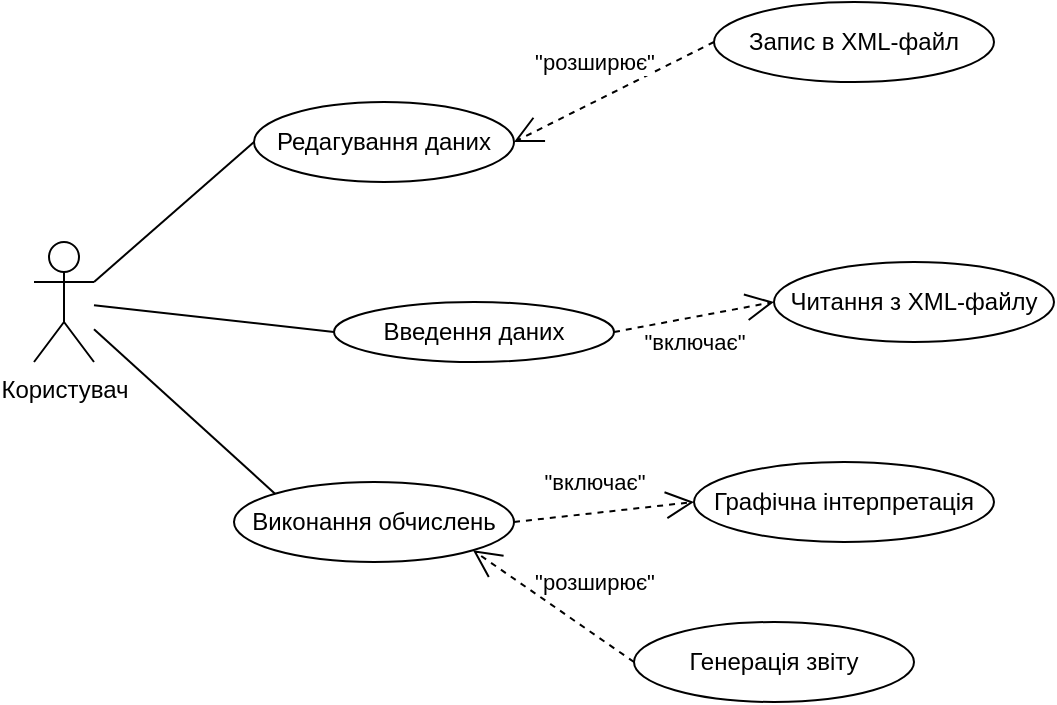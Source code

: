 <mxfile version="28.2.7" pages="2">
  <diagram name="Сторінка-1" id="BBnAmSPmK_hMSSCM9j-e">
    <mxGraphModel dx="630" dy="853" grid="1" gridSize="10" guides="1" tooltips="1" connect="1" arrows="1" fold="1" page="1" pageScale="1" pageWidth="827" pageHeight="1169" background="#ffffff" math="0" shadow="0">
      <root>
        <mxCell id="0" />
        <mxCell id="1" parent="0" />
        <mxCell id="ZFf6XiWt7frZkoEreDVW-1" value="Користувач" style="shape=umlActor;verticalLabelPosition=bottom;verticalAlign=top;html=1;" parent="1" vertex="1">
          <mxGeometry x="100" y="230" width="30" height="60" as="geometry" />
        </mxCell>
        <mxCell id="ZFf6XiWt7frZkoEreDVW-3" value="Редагування даних" style="ellipse;whiteSpace=wrap;html=1;" parent="1" vertex="1">
          <mxGeometry x="210" y="160" width="130" height="40" as="geometry" />
        </mxCell>
        <mxCell id="ZFf6XiWt7frZkoEreDVW-4" value="Введення даних" style="ellipse;whiteSpace=wrap;html=1;" parent="1" vertex="1">
          <mxGeometry x="250" y="260" width="140" height="30" as="geometry" />
        </mxCell>
        <mxCell id="ZFf6XiWt7frZkoEreDVW-5" value="Виконання обчислень" style="ellipse;whiteSpace=wrap;html=1;" parent="1" vertex="1">
          <mxGeometry x="200" y="350" width="140" height="40" as="geometry" />
        </mxCell>
        <mxCell id="ZFf6XiWt7frZkoEreDVW-6" value="Запис в XML-файл" style="ellipse;whiteSpace=wrap;html=1;" parent="1" vertex="1">
          <mxGeometry x="440" y="110" width="140" height="40" as="geometry" />
        </mxCell>
        <mxCell id="ZFf6XiWt7frZkoEreDVW-7" value="Читання з XML-файлу" style="ellipse;whiteSpace=wrap;html=1;" parent="1" vertex="1">
          <mxGeometry x="470" y="240" width="140" height="40" as="geometry" />
        </mxCell>
        <mxCell id="ZFf6XiWt7frZkoEreDVW-8" value="Графічна інтерпретація" style="ellipse;whiteSpace=wrap;html=1;" parent="1" vertex="1">
          <mxGeometry x="430" y="340" width="150" height="40" as="geometry" />
        </mxCell>
        <mxCell id="ZFf6XiWt7frZkoEreDVW-9" value="Генерація звіту" style="ellipse;whiteSpace=wrap;html=1;" parent="1" vertex="1">
          <mxGeometry x="400" y="420" width="140" height="40" as="geometry" />
        </mxCell>
        <mxCell id="ZFf6XiWt7frZkoEreDVW-17" value="" style="endArrow=none;html=1;rounded=0;entryX=0;entryY=0.5;entryDx=0;entryDy=0;exitX=1;exitY=0.333;exitDx=0;exitDy=0;exitPerimeter=0;" parent="1" source="ZFf6XiWt7frZkoEreDVW-1" target="ZFf6XiWt7frZkoEreDVW-3" edge="1">
          <mxGeometry relative="1" as="geometry">
            <mxPoint x="170" y="240" as="sourcePoint" />
            <mxPoint x="330" y="240" as="targetPoint" />
          </mxGeometry>
        </mxCell>
        <mxCell id="ZFf6XiWt7frZkoEreDVW-18" value="" style="endArrow=none;html=1;rounded=0;entryX=0;entryY=0.5;entryDx=0;entryDy=0;" parent="1" source="ZFf6XiWt7frZkoEreDVW-1" target="ZFf6XiWt7frZkoEreDVW-4" edge="1">
          <mxGeometry relative="1" as="geometry">
            <mxPoint x="170" y="240" as="sourcePoint" />
            <mxPoint x="330" y="240" as="targetPoint" />
          </mxGeometry>
        </mxCell>
        <mxCell id="ZFf6XiWt7frZkoEreDVW-19" value="" style="endArrow=none;html=1;rounded=0;entryX=0;entryY=0;entryDx=0;entryDy=0;" parent="1" source="ZFf6XiWt7frZkoEreDVW-1" target="ZFf6XiWt7frZkoEreDVW-5" edge="1">
          <mxGeometry relative="1" as="geometry">
            <mxPoint x="170" y="240" as="sourcePoint" />
            <mxPoint x="330" y="240" as="targetPoint" />
          </mxGeometry>
        </mxCell>
        <mxCell id="ZFf6XiWt7frZkoEreDVW-21" value="&quot;розширює&quot;" style="endArrow=open;endSize=12;dashed=1;html=1;rounded=0;exitX=0;exitY=0.5;exitDx=0;exitDy=0;entryX=1;entryY=0.5;entryDx=0;entryDy=0;" parent="1" source="ZFf6XiWt7frZkoEreDVW-6" target="ZFf6XiWt7frZkoEreDVW-3" edge="1">
          <mxGeometry x="0.04" y="-18" width="160" relative="1" as="geometry">
            <mxPoint x="360" y="210" as="sourcePoint" />
            <mxPoint x="520" y="210" as="targetPoint" />
            <mxPoint as="offset" />
          </mxGeometry>
        </mxCell>
        <mxCell id="ZFf6XiWt7frZkoEreDVW-22" value="&quot;включає&quot;" style="endArrow=open;endSize=12;dashed=1;html=1;rounded=0;exitX=1;exitY=0.5;exitDx=0;exitDy=0;entryX=0;entryY=0.5;entryDx=0;entryDy=0;" parent="1" source="ZFf6XiWt7frZkoEreDVW-4" target="ZFf6XiWt7frZkoEreDVW-7" edge="1">
          <mxGeometry x="-0.057" y="-12" width="160" relative="1" as="geometry">
            <mxPoint x="380" y="290" as="sourcePoint" />
            <mxPoint x="540" y="290" as="targetPoint" />
            <mxPoint as="offset" />
          </mxGeometry>
        </mxCell>
        <mxCell id="ZFf6XiWt7frZkoEreDVW-23" value="&quot;включає&quot;" style="endArrow=open;endSize=12;dashed=1;html=1;rounded=0;exitX=1;exitY=0.5;exitDx=0;exitDy=0;entryX=0;entryY=0.5;entryDx=0;entryDy=0;" parent="1" source="ZFf6XiWt7frZkoEreDVW-5" target="ZFf6XiWt7frZkoEreDVW-8" edge="1">
          <mxGeometry x="-0.073" y="15" width="160" relative="1" as="geometry">
            <mxPoint x="350" y="360" as="sourcePoint" />
            <mxPoint x="510" y="360" as="targetPoint" />
            <mxPoint as="offset" />
          </mxGeometry>
        </mxCell>
        <mxCell id="ZFf6XiWt7frZkoEreDVW-24" value="&quot;розширює&quot;" style="endArrow=open;endSize=12;dashed=1;html=1;rounded=0;exitX=0;exitY=0.5;exitDx=0;exitDy=0;entryX=1;entryY=1;entryDx=0;entryDy=0;" parent="1" source="ZFf6XiWt7frZkoEreDVW-9" target="ZFf6XiWt7frZkoEreDVW-5" edge="1">
          <mxGeometry x="-0.2" y="-22" width="160" relative="1" as="geometry">
            <mxPoint x="350" y="360" as="sourcePoint" />
            <mxPoint x="510" y="360" as="targetPoint" />
            <mxPoint as="offset" />
          </mxGeometry>
        </mxCell>
      </root>
    </mxGraphModel>
  </diagram>
  <diagram id="HHJsGuO7lRBhUeHGmcLI" name="Сторінка-2">
    <mxGraphModel dx="368" dy="498" grid="1" gridSize="10" guides="1" tooltips="1" connect="1" arrows="1" fold="1" page="1" pageScale="1" pageWidth="827" pageHeight="1169" math="0" shadow="0">
      <root>
        <mxCell id="0" />
        <mxCell id="1" parent="0" />
        <mxCell id="FISdJKX87ozsWb9-9Xl6-9" value="" style="shape=umlLifeline;perimeter=lifelinePerimeter;whiteSpace=wrap;html=1;container=1;dropTarget=0;collapsible=0;recursiveResize=0;outlineConnect=0;portConstraint=eastwest;newEdgeStyle={&quot;curved&quot;:0,&quot;rounded&quot;:0};participant=umlActor;size=50;" vertex="1" parent="1">
          <mxGeometry x="200" y="300" width="30" height="380" as="geometry" />
        </mxCell>
        <mxCell id="FISdJKX87ozsWb9-9Xl6-12" value="" style="html=1;points=[[0,0,0,0,5],[0,1,0,0,-5],[1,0,0,0,5],[1,1,0,0,-5]];perimeter=orthogonalPerimeter;outlineConnect=0;targetShapes=umlLifeline;portConstraint=eastwest;newEdgeStyle={&quot;curved&quot;:0,&quot;rounded&quot;:0};fillColor=#6a00ff;fontColor=#ffffff;strokeColor=#3700CC;" vertex="1" parent="FISdJKX87ozsWb9-9Xl6-9">
          <mxGeometry x="10" y="110" width="10" height="310" as="geometry" />
        </mxCell>
        <mxCell id="FISdJKX87ozsWb9-9Xl6-11" value="Користувач" style="text;strokeColor=none;fillColor=none;align=left;verticalAlign=middle;spacingTop=-1;spacingLeft=4;spacingRight=4;rotatable=0;labelPosition=right;points=[];portConstraint=eastwest;" vertex="1" parent="1">
          <mxGeometry x="160" y="350" width="20" height="14" as="geometry" />
        </mxCell>
        <mxCell id="FISdJKX87ozsWb9-9Xl6-13" value="" style="shape=umlLifeline;perimeter=lifelinePerimeter;whiteSpace=wrap;html=1;container=1;dropTarget=0;collapsible=0;recursiveResize=0;outlineConnect=0;portConstraint=eastwest;newEdgeStyle={&quot;curved&quot;:0,&quot;rounded&quot;:0};participant=umlBoundary;size=50;" vertex="1" parent="1">
          <mxGeometry x="340" y="300" width="60" height="420" as="geometry" />
        </mxCell>
        <mxCell id="FISdJKX87ozsWb9-9Xl6-15" value="" style="html=1;points=[[0,0,0,0,5],[0,1,0,0,-5],[1,0,0,0,5],[1,1,0,0,-5]];perimeter=orthogonalPerimeter;outlineConnect=0;targetShapes=umlLifeline;portConstraint=eastwest;newEdgeStyle={&quot;curved&quot;:0,&quot;rounded&quot;:0};fillColor=#0050ef;fontColor=#ffffff;strokeColor=#001DBC;" vertex="1" parent="FISdJKX87ozsWb9-9Xl6-13">
          <mxGeometry x="25" y="110" width="10" height="310" as="geometry" />
        </mxCell>
        <mxCell id="FISdJKX87ozsWb9-9Xl6-14" value="MainController" style="text;strokeColor=none;fillColor=none;align=left;verticalAlign=middle;spacingTop=-1;spacingLeft=4;spacingRight=4;rotatable=0;labelPosition=right;points=[];portConstraint=eastwest;" vertex="1" parent="1">
          <mxGeometry x="310" y="350" width="20" height="14" as="geometry" />
        </mxCell>
        <mxCell id="FISdJKX87ozsWb9-9Xl6-16" value="alt" style="shape=umlFrame;whiteSpace=wrap;html=1;pointerEvents=0;" vertex="1" parent="1">
          <mxGeometry x="120" y="510" width="300" height="170" as="geometry" />
        </mxCell>
        <mxCell id="FISdJKX87ozsWb9-9Xl6-17" value="alt" style="shape=umlFrame;whiteSpace=wrap;html=1;pointerEvents=0;" vertex="1" parent="1">
          <mxGeometry x="130" y="580" width="270" height="70" as="geometry" />
        </mxCell>
        <mxCell id="FISdJKX87ozsWb9-9Xl6-18" value="" style="endArrow=open;endFill=1;endSize=12;html=1;rounded=0;" edge="1" parent="1" source="FISdJKX87ozsWb9-9Xl6-12" target="FISdJKX87ozsWb9-9Xl6-15">
          <mxGeometry width="160" relative="1" as="geometry">
            <mxPoint x="190" y="510" as="sourcePoint" />
            <mxPoint x="350" y="510" as="targetPoint" />
            <Array as="points">
              <mxPoint x="290" y="440" />
            </Array>
          </mxGeometry>
        </mxCell>
        <mxCell id="FISdJKX87ozsWb9-9Xl6-19" value="1.0 doReport()" style="edgeLabel;html=1;align=center;verticalAlign=middle;resizable=0;points=[];" vertex="1" connectable="0" parent="FISdJKX87ozsWb9-9Xl6-18">
          <mxGeometry x="-0.156" y="-1" relative="1" as="geometry">
            <mxPoint y="-11" as="offset" />
          </mxGeometry>
        </mxCell>
        <mxCell id="FISdJKX87ozsWb9-9Xl6-20" value="1.1 showSaveDialog()" style="html=1;verticalAlign=bottom;endArrow=open;dashed=1;endSize=8;curved=0;rounded=0;" edge="1" parent="1" source="FISdJKX87ozsWb9-9Xl6-15" target="FISdJKX87ozsWb9-9Xl6-12">
          <mxGeometry x="0.035" relative="1" as="geometry">
            <mxPoint x="310" y="510" as="sourcePoint" />
            <mxPoint x="230" y="510" as="targetPoint" />
            <Array as="points">
              <mxPoint x="260" y="480" />
            </Array>
            <mxPoint as="offset" />
          </mxGeometry>
        </mxCell>
        <mxCell id="FISdJKX87ozsWb9-9Xl6-21" value="[incorrectData]" style="text;html=1;whiteSpace=wrap;strokeColor=none;fillColor=none;align=center;verticalAlign=middle;rounded=0;" vertex="1" parent="1">
          <mxGeometry x="140" y="540" width="50" height="30" as="geometry" />
        </mxCell>
        <mxCell id="FISdJKX87ozsWb9-9Xl6-22" value="[validData]" style="text;html=1;whiteSpace=wrap;strokeColor=none;fillColor=none;align=center;verticalAlign=middle;rounded=0;" vertex="1" parent="1">
          <mxGeometry x="140" y="610" width="50" height="30" as="geometry" />
        </mxCell>
        <mxCell id="FISdJKX87ozsWb9-9Xl6-23" value="1.2 showError()" style="html=1;verticalAlign=bottom;endArrow=open;dashed=1;endSize=8;curved=0;rounded=0;" edge="1" parent="1" source="FISdJKX87ozsWb9-9Xl6-15" target="FISdJKX87ozsWb9-9Xl6-12">
          <mxGeometry x="0.035" relative="1" as="geometry">
            <mxPoint x="360" y="540" as="sourcePoint" />
            <mxPoint x="280" y="540" as="targetPoint" />
            <Array as="points">
              <mxPoint x="320" y="540" />
            </Array>
            <mxPoint as="offset" />
          </mxGeometry>
        </mxCell>
        <mxCell id="FISdJKX87ozsWb9-9Xl6-24" value="1.3 saveReport()" style="html=1;verticalAlign=bottom;endArrow=open;dashed=1;endSize=8;curved=0;rounded=0;" edge="1" parent="1">
          <mxGeometry x="0.035" relative="1" as="geometry">
            <mxPoint x="365" y="620" as="sourcePoint" />
            <mxPoint x="220" y="620" as="targetPoint" />
            <Array as="points">
              <mxPoint x="330" y="620" />
            </Array>
            <mxPoint as="offset" />
          </mxGeometry>
        </mxCell>
      </root>
    </mxGraphModel>
  </diagram>
</mxfile>
